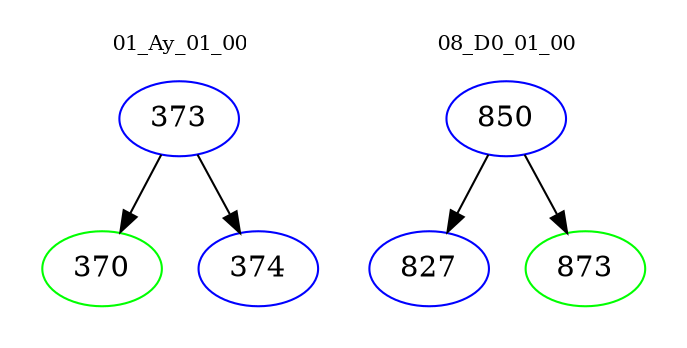 digraph{
subgraph cluster_0 {
color = white
label = "01_Ay_01_00";
fontsize=10;
T0_373 [label="373", color="blue"]
T0_373 -> T0_370 [color="black"]
T0_370 [label="370", color="green"]
T0_373 -> T0_374 [color="black"]
T0_374 [label="374", color="blue"]
}
subgraph cluster_1 {
color = white
label = "08_D0_01_00";
fontsize=10;
T1_850 [label="850", color="blue"]
T1_850 -> T1_827 [color="black"]
T1_827 [label="827", color="blue"]
T1_850 -> T1_873 [color="black"]
T1_873 [label="873", color="green"]
}
}
